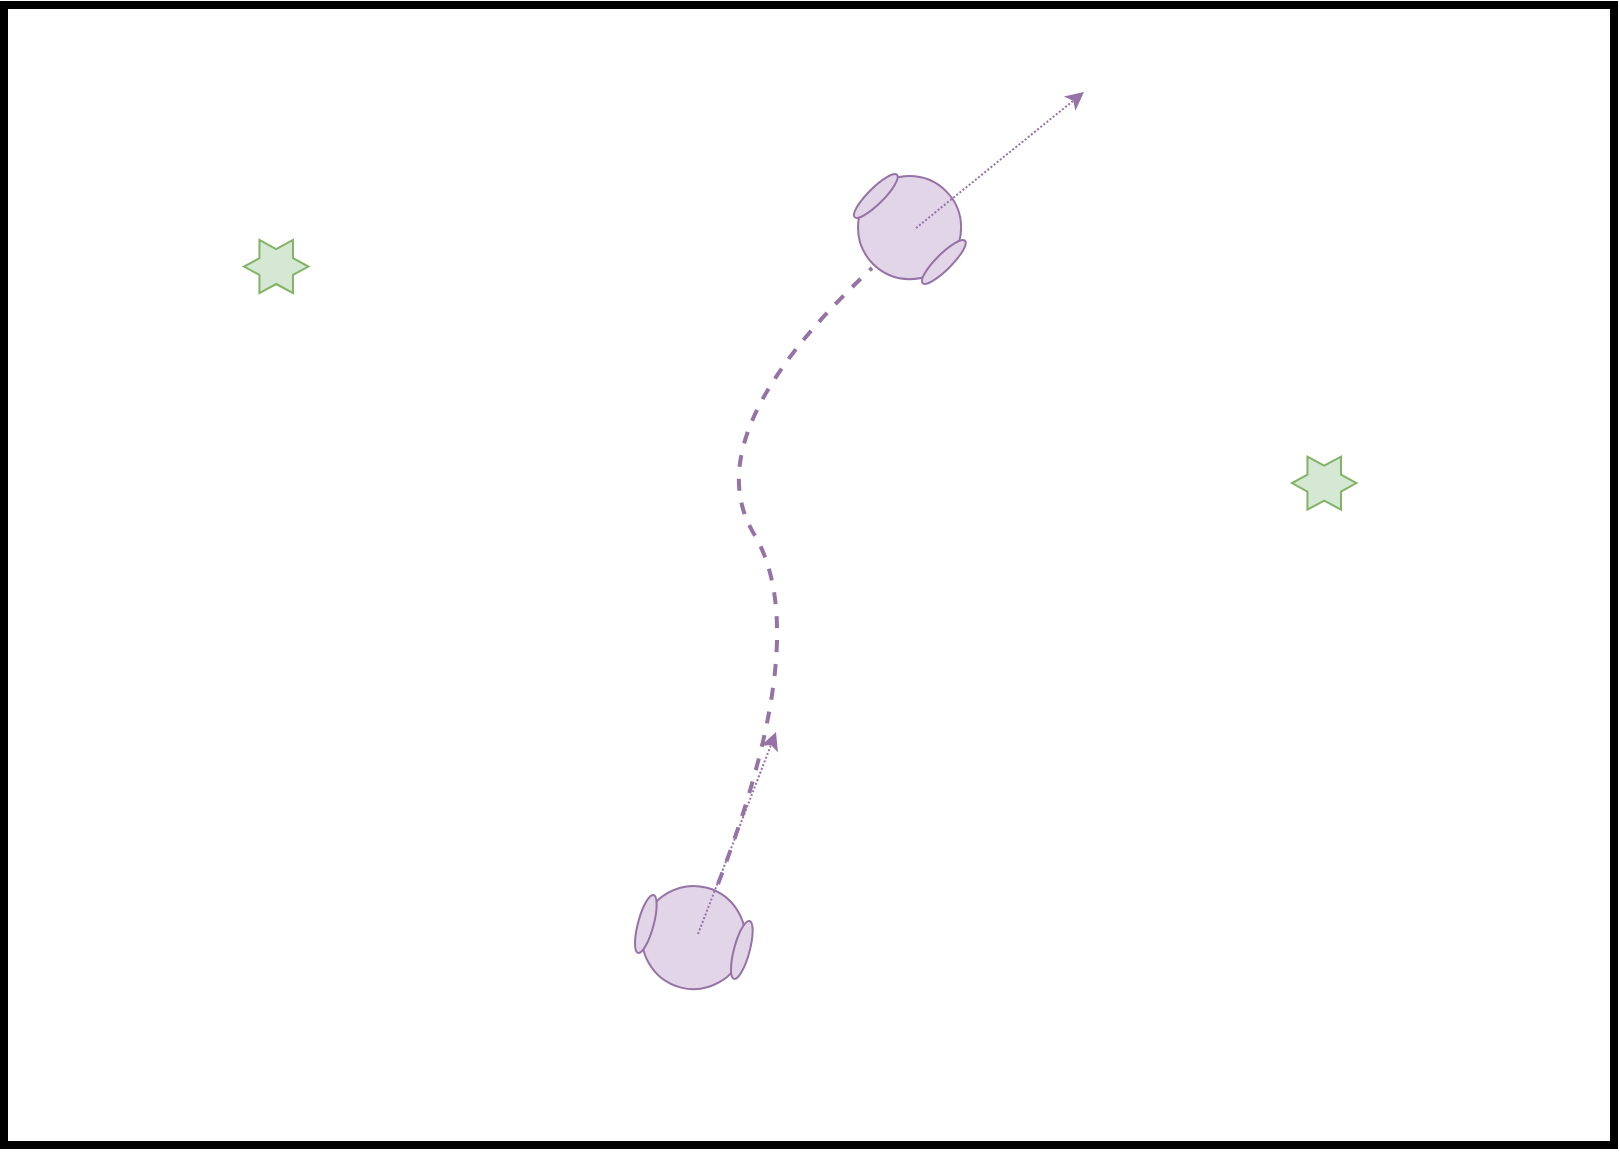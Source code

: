 <mxfile version="26.1.1">
  <diagram name="Page-1" id="ZEqq7-FIUo7MHZhZFT9i">
    <mxGraphModel dx="3774" dy="1208" grid="1" gridSize="10" guides="1" tooltips="1" connect="1" arrows="1" fold="1" page="1" pageScale="1" pageWidth="850" pageHeight="1100" math="0" shadow="0">
      <root>
        <mxCell id="0" />
        <mxCell id="1" parent="0" />
        <mxCell id="y8PmSzxZw8Q_Zt96MKSz-2" value="" style="rounded=0;whiteSpace=wrap;html=1;hachureGap=4;fontFamily=Architects Daughter;fontSource=https%3A%2F%2Ffonts.googleapis.com%2Fcss%3Ffamily%3DArchitects%2BDaughter;fillColor=none;strokeWidth=4;" parent="1" vertex="1">
          <mxGeometry x="-1670" y="272.5" width="805" height="570" as="geometry" />
        </mxCell>
        <mxCell id="fEZHh300B3HX85p2Q-s8-12" value="" style="curved=1;endArrow=none;html=1;rounded=0;hachureGap=4;fontFamily=Architects Daughter;fontSource=https%3A%2F%2Ffonts.googleapis.com%2Fcss%3Ffamily%3DArchitects%2BDaughter;endFill=0;dashed=1;fillColor=#e1d5e7;strokeColor=#9673a6;strokeWidth=2;" parent="1" edge="1">
          <mxGeometry width="50" height="50" relative="1" as="geometry">
            <mxPoint x="-1313" y="712" as="sourcePoint" />
            <mxPoint x="-1236" y="404" as="targetPoint" />
            <Array as="points">
              <mxPoint x="-1265" y="587" />
              <mxPoint x="-1325" y="487" />
            </Array>
          </mxGeometry>
        </mxCell>
        <mxCell id="y8PmSzxZw8Q_Zt96MKSz-3" value="" style="verticalLabelPosition=bottom;verticalAlign=top;html=1;shape=mxgraph.basic.6_point_star;hachureGap=4;fontFamily=Architects Daughter;fontSource=https%3A%2F%2Ffonts.googleapis.com%2Fcss%3Ffamily%3DArchitects%2BDaughter;fillColor=#d5e8d4;strokeColor=#82b366;" parent="1" vertex="1">
          <mxGeometry x="-1550" y="389.996" width="32.2" height="26.562" as="geometry" />
        </mxCell>
        <mxCell id="y8PmSzxZw8Q_Zt96MKSz-5" value="" style="verticalLabelPosition=bottom;verticalAlign=top;html=1;shape=mxgraph.basic.6_point_star;hachureGap=4;fontFamily=Architects Daughter;fontSource=https%3A%2F%2Ffonts.googleapis.com%2Fcss%3Ffamily%3DArchitects%2BDaughter;fillColor=#d5e8d4;strokeColor=#82b366;" parent="1" vertex="1">
          <mxGeometry x="-1026" y="498.281" width="32.2" height="26.562" as="geometry" />
        </mxCell>
        <mxCell id="ptnRmMah_1VEgoJDm3bG-10" value="" style="group;rotation=-30;" parent="1" vertex="1" connectable="0">
          <mxGeometry x="-1379" y="722.004" width="134.377" height="106.738" as="geometry" />
        </mxCell>
        <mxCell id="ptnRmMah_1VEgoJDm3bG-4" value="" style="ellipse;whiteSpace=wrap;html=1;aspect=fixed;hachureGap=4;fontFamily=Architects Daughter;fontSource=https%3A%2F%2Ffonts.googleapis.com%2Fcss%3Ffamily%3DArchitects%2BDaughter;fillColor=#e1d5e7;strokeColor=#9673a6;rotation=15;gradientColor=none;" parent="ptnRmMah_1VEgoJDm3bG-10" vertex="1">
          <mxGeometry x="28" y="-9" width="51.57" height="51.57" as="geometry" />
        </mxCell>
        <mxCell id="ptnRmMah_1VEgoJDm3bG-5" value="" style="ellipse;whiteSpace=wrap;html=1;hachureGap=4;fontFamily=Architects Daughter;fontSource=https%3A%2F%2Ffonts.googleapis.com%2Fcss%3Ffamily%3DArchitects%2BDaughter;fillColor=#e1d5e7;strokeColor=#9673a6;rotation=15;" parent="ptnRmMah_1VEgoJDm3bG-10" vertex="1">
          <mxGeometry x="26" y="-5" width="7.815" height="29.953" as="geometry" />
        </mxCell>
        <mxCell id="ptnRmMah_1VEgoJDm3bG-6" value="" style="endArrow=classic;html=1;rounded=0;hachureGap=4;fontFamily=Architects Daughter;fontSource=https%3A%2F%2Ffonts.googleapis.com%2Fcss%3Ffamily%3DArchitects%2BDaughter;dashed=1;fillColor=#e1d5e7;strokeColor=#9673a6;dashPattern=1 1;entryX=0.495;entryY=0.582;entryDx=0;entryDy=0;entryPerimeter=0;" parent="ptnRmMah_1VEgoJDm3bG-10" edge="1">
          <mxGeometry width="50" height="50" relative="1" as="geometry">
            <mxPoint x="56" y="15" as="sourcePoint" />
            <mxPoint x="95" y="-86" as="targetPoint" />
          </mxGeometry>
        </mxCell>
        <mxCell id="fEZHh300B3HX85p2Q-s8-7" value="" style="group;rotation=0;" parent="1" vertex="1" connectable="0">
          <mxGeometry x="-1255" y="317.004" width="134.377" height="106.738" as="geometry" />
        </mxCell>
        <mxCell id="fEZHh300B3HX85p2Q-s8-8" value="" style="ellipse;whiteSpace=wrap;html=1;aspect=fixed;hachureGap=4;fontFamily=Architects Daughter;fontSource=https%3A%2F%2Ffonts.googleapis.com%2Fcss%3Ffamily%3DArchitects%2BDaughter;fillColor=#e1d5e7;strokeColor=#9673a6;rotation=45;gradientColor=none;" parent="fEZHh300B3HX85p2Q-s8-7" vertex="1">
          <mxGeometry x="12" y="41" width="51.57" height="51.57" as="geometry" />
        </mxCell>
        <mxCell id="fEZHh300B3HX85p2Q-s8-9" value="" style="ellipse;whiteSpace=wrap;html=1;hachureGap=4;fontFamily=Architects Daughter;fontSource=https%3A%2F%2Ffonts.googleapis.com%2Fcss%3Ffamily%3DArchitects%2BDaughter;fillColor=#e1d5e7;strokeColor=#9673a6;rotation=45;" parent="fEZHh300B3HX85p2Q-s8-7" vertex="1">
          <mxGeometry x="17" y="36" width="7.815" height="29.953" as="geometry" />
        </mxCell>
        <mxCell id="fEZHh300B3HX85p2Q-s8-10" value="" style="endArrow=classic;html=1;rounded=0;hachureGap=4;fontFamily=Architects Daughter;fontSource=https%3A%2F%2Ffonts.googleapis.com%2Fcss%3Ffamily%3DArchitects%2BDaughter;dashed=1;fillColor=#e1d5e7;strokeColor=#9673a6;dashPattern=1 1;entryX=0.495;entryY=0.582;entryDx=0;entryDy=0;entryPerimeter=0;" parent="fEZHh300B3HX85p2Q-s8-7" edge="1">
          <mxGeometry width="50" height="50" relative="1" as="geometry">
            <mxPoint x="41" y="67" as="sourcePoint" />
            <mxPoint x="125" y="-1" as="targetPoint" />
          </mxGeometry>
        </mxCell>
        <mxCell id="BZ1c2jyNA530m5dTdvqK-2" value="" style="ellipse;whiteSpace=wrap;html=1;hachureGap=4;fontFamily=Architects Daughter;fontSource=https%3A%2F%2Ffonts.googleapis.com%2Fcss%3Ffamily%3DArchitects%2BDaughter;fillColor=#e1d5e7;strokeColor=#9673a6;rotation=45;" parent="1" vertex="1">
          <mxGeometry x="-1204" y="386.004" width="7.815" height="29.953" as="geometry" />
        </mxCell>
        <mxCell id="BZ1c2jyNA530m5dTdvqK-3" value="" style="ellipse;whiteSpace=wrap;html=1;hachureGap=4;fontFamily=Architects Daughter;fontSource=https%3A%2F%2Ffonts.googleapis.com%2Fcss%3Ffamily%3DArchitects%2BDaughter;fillColor=#e1d5e7;strokeColor=#9673a6;rotation=15;" parent="1" vertex="1">
          <mxGeometry x="-1305" y="730.004" width="7.815" height="29.953" as="geometry" />
        </mxCell>
      </root>
    </mxGraphModel>
  </diagram>
</mxfile>
